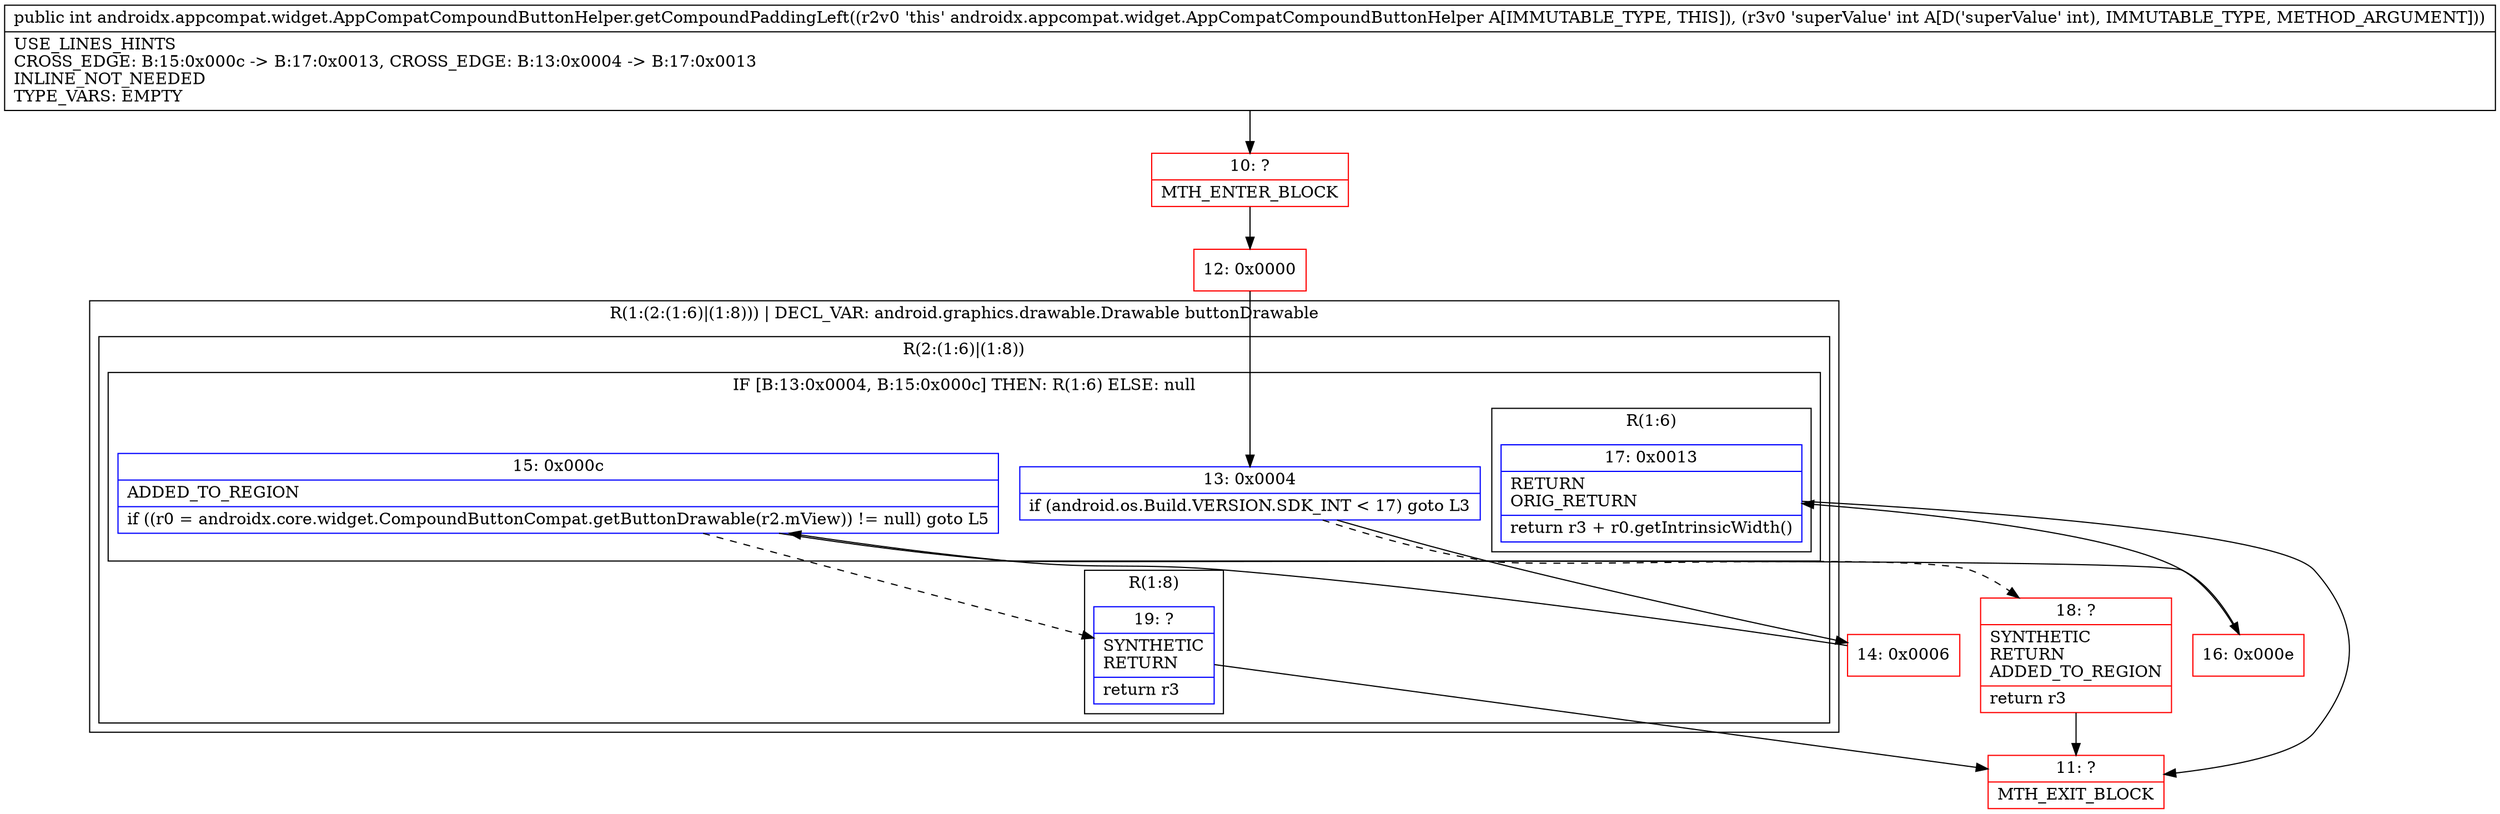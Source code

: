 digraph "CFG forandroidx.appcompat.widget.AppCompatCompoundButtonHelper.getCompoundPaddingLeft(I)I" {
subgraph cluster_Region_1322461927 {
label = "R(1:(2:(1:6)|(1:8))) | DECL_VAR: android.graphics.drawable.Drawable buttonDrawable\l";
node [shape=record,color=blue];
subgraph cluster_Region_1084743643 {
label = "R(2:(1:6)|(1:8))";
node [shape=record,color=blue];
subgraph cluster_IfRegion_662564841 {
label = "IF [B:13:0x0004, B:15:0x000c] THEN: R(1:6) ELSE: null";
node [shape=record,color=blue];
Node_13 [shape=record,label="{13\:\ 0x0004|if (android.os.Build.VERSION.SDK_INT \< 17) goto L3\l}"];
Node_15 [shape=record,label="{15\:\ 0x000c|ADDED_TO_REGION\l|if ((r0 = androidx.core.widget.CompoundButtonCompat.getButtonDrawable(r2.mView)) != null) goto L5\l}"];
subgraph cluster_Region_1530595017 {
label = "R(1:6)";
node [shape=record,color=blue];
Node_17 [shape=record,label="{17\:\ 0x0013|RETURN\lORIG_RETURN\l|return r3 + r0.getIntrinsicWidth()\l}"];
}
}
subgraph cluster_Region_216566619 {
label = "R(1:8)";
node [shape=record,color=blue];
Node_19 [shape=record,label="{19\:\ ?|SYNTHETIC\lRETURN\l|return r3\l}"];
}
}
}
Node_10 [shape=record,color=red,label="{10\:\ ?|MTH_ENTER_BLOCK\l}"];
Node_12 [shape=record,color=red,label="{12\:\ 0x0000}"];
Node_14 [shape=record,color=red,label="{14\:\ 0x0006}"];
Node_16 [shape=record,color=red,label="{16\:\ 0x000e}"];
Node_11 [shape=record,color=red,label="{11\:\ ?|MTH_EXIT_BLOCK\l}"];
Node_18 [shape=record,color=red,label="{18\:\ ?|SYNTHETIC\lRETURN\lADDED_TO_REGION\l|return r3\l}"];
MethodNode[shape=record,label="{public int androidx.appcompat.widget.AppCompatCompoundButtonHelper.getCompoundPaddingLeft((r2v0 'this' androidx.appcompat.widget.AppCompatCompoundButtonHelper A[IMMUTABLE_TYPE, THIS]), (r3v0 'superValue' int A[D('superValue' int), IMMUTABLE_TYPE, METHOD_ARGUMENT]))  | USE_LINES_HINTS\lCROSS_EDGE: B:15:0x000c \-\> B:17:0x0013, CROSS_EDGE: B:13:0x0004 \-\> B:17:0x0013\lINLINE_NOT_NEEDED\lTYPE_VARS: EMPTY\l}"];
MethodNode -> Node_10;Node_13 -> Node_14;
Node_13 -> Node_18[style=dashed];
Node_15 -> Node_16;
Node_15 -> Node_19[style=dashed];
Node_17 -> Node_11;
Node_19 -> Node_11;
Node_10 -> Node_12;
Node_12 -> Node_13;
Node_14 -> Node_15;
Node_16 -> Node_17;
Node_18 -> Node_11;
}

